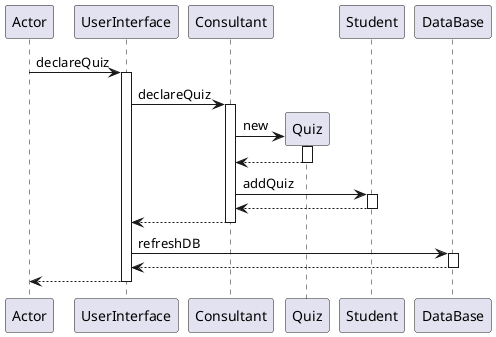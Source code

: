 @startuml
participant Actor
Actor -> UserInterface : declareQuiz
activate UserInterface
UserInterface -> Consultant : declareQuiz
activate Consultant
create Quiz
Consultant -> Quiz : new
activate Quiz
Quiz --> Consultant
deactivate Quiz
Consultant -> Student : addQuiz
activate Student
Student --> Consultant
deactivate Student
Consultant --> UserInterface
deactivate Consultant
UserInterface -> DataBase : refreshDB
activate DataBase
DataBase --> UserInterface
deactivate DataBase
return
@enduml